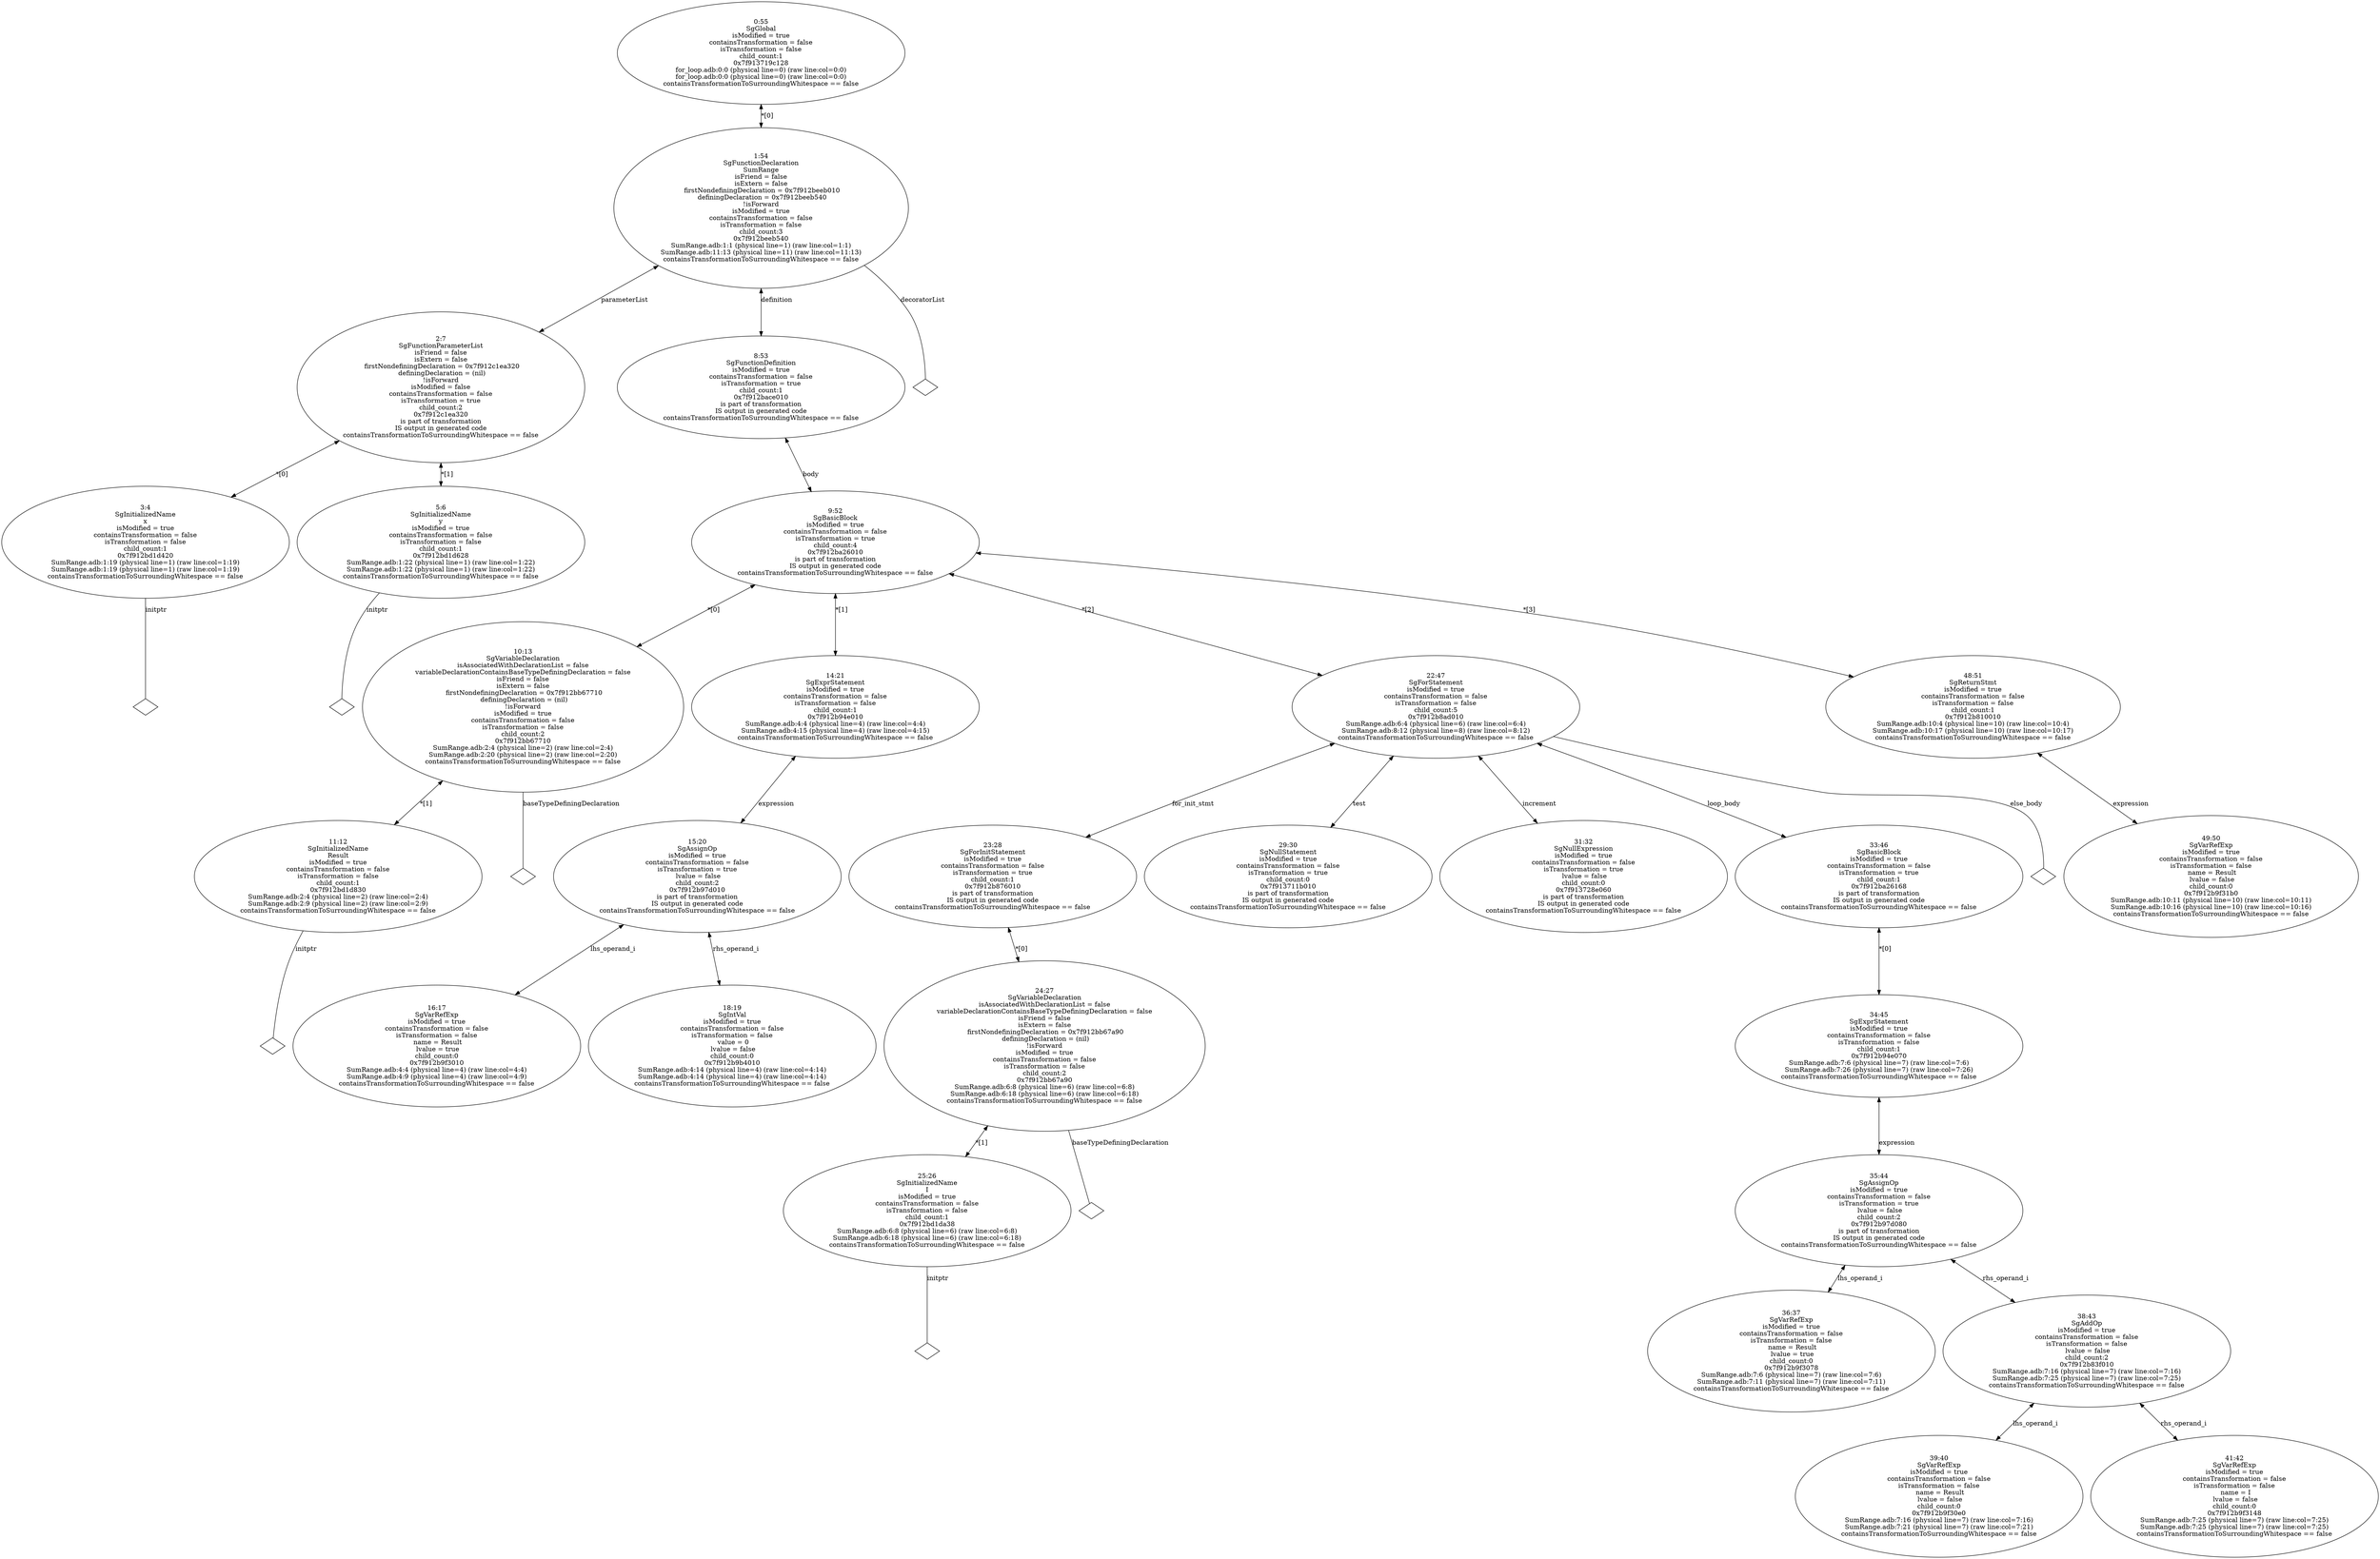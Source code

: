 digraph "G./for_loop_rose.dot" {
"0x7f912bd1d420"[label="3:4\nSgInitializedName\nx\nisModified = true\ncontainsTransformation = false\nisTransformation = false\nchild_count:1\n0x7f912bd1d420\nSumRange.adb:1:19 (physical line=1) (raw line:col=1:19)\nSumRange.adb:1:19 (physical line=1) (raw line:col=1:19)\ncontainsTransformationToSurroundingWhitespace == false\n" ];
"0x7f912bd1d420" -> "0x7f912bd1d420__initptr__null"[label="initptr" dir=none ];
"0x7f912bd1d420__initptr__null"[label="" shape=diamond ];
"0x7f912bd1d628"[label="5:6\nSgInitializedName\ny\nisModified = true\ncontainsTransformation = false\nisTransformation = false\nchild_count:1\n0x7f912bd1d628\nSumRange.adb:1:22 (physical line=1) (raw line:col=1:22)\nSumRange.adb:1:22 (physical line=1) (raw line:col=1:22)\ncontainsTransformationToSurroundingWhitespace == false\n" ];
"0x7f912bd1d628" -> "0x7f912bd1d628__initptr__null"[label="initptr" dir=none ];
"0x7f912bd1d628__initptr__null"[label="" shape=diamond ];
"0x7f912c1ea320"[label="2:7\nSgFunctionParameterList\n isFriend = false \n isExtern = false \n firstNondefiningDeclaration = 0x7f912c1ea320\n definingDeclaration = (nil)\n!isForward\nisModified = false\ncontainsTransformation = false\nisTransformation = true\nchild_count:2\n0x7f912c1ea320\nis part of transformation\nIS output in generated code\ncontainsTransformationToSurroundingWhitespace == false\n" ];
"0x7f912c1ea320" -> "0x7f912bd1d420"[label="*[0]" dir=both ];
"0x7f912c1ea320" -> "0x7f912bd1d628"[label="*[1]" dir=both ];
"0x7f912bd1d830"[label="11:12\nSgInitializedName\nResult\nisModified = true\ncontainsTransformation = false\nisTransformation = false\nchild_count:1\n0x7f912bd1d830\nSumRange.adb:2:4 (physical line=2) (raw line:col=2:4)\nSumRange.adb:2:9 (physical line=2) (raw line:col=2:9)\ncontainsTransformationToSurroundingWhitespace == false\n" ];
"0x7f912bd1d830" -> "0x7f912bd1d830__initptr__null"[label="initptr" dir=none ];
"0x7f912bd1d830__initptr__null"[label="" shape=diamond ];
"0x7f912bb67710"[label="10:13\nSgVariableDeclaration\n isAssociatedWithDeclarationList = false \n variableDeclarationContainsBaseTypeDefiningDeclaration = false \n isFriend = false \n isExtern = false \n firstNondefiningDeclaration = 0x7f912bb67710\n definingDeclaration = (nil)\n!isForward\nisModified = true\ncontainsTransformation = false\nisTransformation = false\nchild_count:2\n0x7f912bb67710\nSumRange.adb:2:4 (physical line=2) (raw line:col=2:4)\nSumRange.adb:2:20 (physical line=2) (raw line:col=2:20)\ncontainsTransformationToSurroundingWhitespace == false\n" ];
"0x7f912bb67710" -> "0x7f912bb67710__baseTypeDefiningDeclaration__null"[label="baseTypeDefiningDeclaration" dir=none ];
"0x7f912bb67710__baseTypeDefiningDeclaration__null"[label="" shape=diamond ];
"0x7f912bb67710" -> "0x7f912bd1d830"[label="*[1]" dir=both ];
"0x7f912b9f3010"[label="16:17\nSgVarRefExp\nisModified = true\ncontainsTransformation = false\nisTransformation = false\n name = Result\n lvalue = true\nchild_count:0\n0x7f912b9f3010\nSumRange.adb:4:4 (physical line=4) (raw line:col=4:4)\nSumRange.adb:4:9 (physical line=4) (raw line:col=4:9)\ncontainsTransformationToSurroundingWhitespace == false\n" ];
"0x7f912b9b4010"[label="18:19\nSgIntVal\nisModified = true\ncontainsTransformation = false\nisTransformation = false\n value = 0\n lvalue = false\nchild_count:0\n0x7f912b9b4010\nSumRange.adb:4:14 (physical line=4) (raw line:col=4:14)\nSumRange.adb:4:14 (physical line=4) (raw line:col=4:14)\ncontainsTransformationToSurroundingWhitespace == false\n" ];
"0x7f912b97d010"[label="15:20\nSgAssignOp\nisModified = true\ncontainsTransformation = false\nisTransformation = true\n lvalue = false\nchild_count:2\n0x7f912b97d010\nis part of transformation\nIS output in generated code\ncontainsTransformationToSurroundingWhitespace == false\n" ];
"0x7f912b97d010" -> "0x7f912b9f3010"[label="lhs_operand_i" dir=both ];
"0x7f912b97d010" -> "0x7f912b9b4010"[label="rhs_operand_i" dir=both ];
"0x7f912b94e010"[label="14:21\nSgExprStatement\nisModified = true\ncontainsTransformation = false\nisTransformation = false\nchild_count:1\n0x7f912b94e010\nSumRange.adb:4:4 (physical line=4) (raw line:col=4:4)\nSumRange.adb:4:15 (physical line=4) (raw line:col=4:15)\ncontainsTransformationToSurroundingWhitespace == false\n" ];
"0x7f912b94e010" -> "0x7f912b97d010"[label="expression" dir=both ];
"0x7f912bd1da38"[label="25:26\nSgInitializedName\nI\nisModified = true\ncontainsTransformation = false\nisTransformation = false\nchild_count:1\n0x7f912bd1da38\nSumRange.adb:6:8 (physical line=6) (raw line:col=6:8)\nSumRange.adb:6:18 (physical line=6) (raw line:col=6:18)\ncontainsTransformationToSurroundingWhitespace == false\n" ];
"0x7f912bd1da38" -> "0x7f912bd1da38__initptr__null"[label="initptr" dir=none ];
"0x7f912bd1da38__initptr__null"[label="" shape=diamond ];
"0x7f912bb67a90"[label="24:27\nSgVariableDeclaration\n isAssociatedWithDeclarationList = false \n variableDeclarationContainsBaseTypeDefiningDeclaration = false \n isFriend = false \n isExtern = false \n firstNondefiningDeclaration = 0x7f912bb67a90\n definingDeclaration = (nil)\n!isForward\nisModified = true\ncontainsTransformation = false\nisTransformation = false\nchild_count:2\n0x7f912bb67a90\nSumRange.adb:6:8 (physical line=6) (raw line:col=6:8)\nSumRange.adb:6:18 (physical line=6) (raw line:col=6:18)\ncontainsTransformationToSurroundingWhitespace == false\n" ];
"0x7f912bb67a90" -> "0x7f912bb67a90__baseTypeDefiningDeclaration__null"[label="baseTypeDefiningDeclaration" dir=none ];
"0x7f912bb67a90__baseTypeDefiningDeclaration__null"[label="" shape=diamond ];
"0x7f912bb67a90" -> "0x7f912bd1da38"[label="*[1]" dir=both ];
"0x7f912b876010"[label="23:28\nSgForInitStatement\nisModified = true\ncontainsTransformation = false\nisTransformation = true\nchild_count:1\n0x7f912b876010\nis part of transformation\nIS output in generated code\ncontainsTransformationToSurroundingWhitespace == false\n" ];
"0x7f912b876010" -> "0x7f912bb67a90"[label="*[0]" dir=both ];
"0x7f913711b010"[label="29:30\nSgNullStatement\nisModified = true\ncontainsTransformation = false\nisTransformation = true\nchild_count:0\n0x7f913711b010\nis part of transformation\nIS output in generated code\ncontainsTransformationToSurroundingWhitespace == false\n" ];
"0x7f913728e060"[label="31:32\nSgNullExpression\nisModified = true\ncontainsTransformation = false\nisTransformation = true\n lvalue = false\nchild_count:0\n0x7f913728e060\nis part of transformation\nIS output in generated code\ncontainsTransformationToSurroundingWhitespace == false\n" ];
"0x7f912b9f3078"[label="36:37\nSgVarRefExp\nisModified = true\ncontainsTransformation = false\nisTransformation = false\n name = Result\n lvalue = true\nchild_count:0\n0x7f912b9f3078\nSumRange.adb:7:6 (physical line=7) (raw line:col=7:6)\nSumRange.adb:7:11 (physical line=7) (raw line:col=7:11)\ncontainsTransformationToSurroundingWhitespace == false\n" ];
"0x7f912b9f30e0"[label="39:40\nSgVarRefExp\nisModified = true\ncontainsTransformation = false\nisTransformation = false\n name = Result\n lvalue = false\nchild_count:0\n0x7f912b9f30e0\nSumRange.adb:7:16 (physical line=7) (raw line:col=7:16)\nSumRange.adb:7:21 (physical line=7) (raw line:col=7:21)\ncontainsTransformationToSurroundingWhitespace == false\n" ];
"0x7f912b9f3148"[label="41:42\nSgVarRefExp\nisModified = true\ncontainsTransformation = false\nisTransformation = false\n name = I\n lvalue = false\nchild_count:0\n0x7f912b9f3148\nSumRange.adb:7:25 (physical line=7) (raw line:col=7:25)\nSumRange.adb:7:25 (physical line=7) (raw line:col=7:25)\ncontainsTransformationToSurroundingWhitespace == false\n" ];
"0x7f912b83f010"[label="38:43\nSgAddOp\nisModified = true\ncontainsTransformation = false\nisTransformation = false\n lvalue = false\nchild_count:2\n0x7f912b83f010\nSumRange.adb:7:16 (physical line=7) (raw line:col=7:16)\nSumRange.adb:7:25 (physical line=7) (raw line:col=7:25)\ncontainsTransformationToSurroundingWhitespace == false\n" ];
"0x7f912b83f010" -> "0x7f912b9f30e0"[label="lhs_operand_i" dir=both ];
"0x7f912b83f010" -> "0x7f912b9f3148"[label="rhs_operand_i" dir=both ];
"0x7f912b97d080"[label="35:44\nSgAssignOp\nisModified = true\ncontainsTransformation = false\nisTransformation = true\n lvalue = false\nchild_count:2\n0x7f912b97d080\nis part of transformation\nIS output in generated code\ncontainsTransformationToSurroundingWhitespace == false\n" ];
"0x7f912b97d080" -> "0x7f912b9f3078"[label="lhs_operand_i" dir=both ];
"0x7f912b97d080" -> "0x7f912b83f010"[label="rhs_operand_i" dir=both ];
"0x7f912b94e070"[label="34:45\nSgExprStatement\nisModified = true\ncontainsTransformation = false\nisTransformation = false\nchild_count:1\n0x7f912b94e070\nSumRange.adb:7:6 (physical line=7) (raw line:col=7:6)\nSumRange.adb:7:26 (physical line=7) (raw line:col=7:26)\ncontainsTransformationToSurroundingWhitespace == false\n" ];
"0x7f912b94e070" -> "0x7f912b97d080"[label="expression" dir=both ];
"0x7f912ba26168"[label="33:46\nSgBasicBlock\nisModified = true\ncontainsTransformation = false\nisTransformation = true\nchild_count:1\n0x7f912ba26168\nis part of transformation\nIS output in generated code\ncontainsTransformationToSurroundingWhitespace == false\n" ];
"0x7f912ba26168" -> "0x7f912b94e070"[label="*[0]" dir=both ];
"0x7f912b8ad010"[label="22:47\nSgForStatement\nisModified = true\ncontainsTransformation = false\nisTransformation = false\nchild_count:5\n0x7f912b8ad010\nSumRange.adb:6:4 (physical line=6) (raw line:col=6:4)\nSumRange.adb:8:12 (physical line=8) (raw line:col=8:12)\ncontainsTransformationToSurroundingWhitespace == false\n" ];
"0x7f912b8ad010" -> "0x7f912b876010"[label="for_init_stmt" dir=both ];
"0x7f912b8ad010" -> "0x7f913711b010"[label="test" dir=both ];
"0x7f912b8ad010" -> "0x7f913728e060"[label="increment" dir=both ];
"0x7f912b8ad010" -> "0x7f912ba26168"[label="loop_body" dir=both ];
"0x7f912b8ad010" -> "0x7f912b8ad010__else_body__null"[label="else_body" dir=none ];
"0x7f912b8ad010__else_body__null"[label="" shape=diamond ];
"0x7f912b9f31b0"[label="49:50\nSgVarRefExp\nisModified = true\ncontainsTransformation = false\nisTransformation = false\n name = Result\n lvalue = false\nchild_count:0\n0x7f912b9f31b0\nSumRange.adb:10:11 (physical line=10) (raw line:col=10:11)\nSumRange.adb:10:16 (physical line=10) (raw line:col=10:16)\ncontainsTransformationToSurroundingWhitespace == false\n" ];
"0x7f912b810010"[label="48:51\nSgReturnStmt\nisModified = true\ncontainsTransformation = false\nisTransformation = false\nchild_count:1\n0x7f912b810010\nSumRange.adb:10:4 (physical line=10) (raw line:col=10:4)\nSumRange.adb:10:17 (physical line=10) (raw line:col=10:17)\ncontainsTransformationToSurroundingWhitespace == false\n" ];
"0x7f912b810010" -> "0x7f912b9f31b0"[label="expression" dir=both ];
"0x7f912ba26010"[label="9:52\nSgBasicBlock\nisModified = true\ncontainsTransformation = false\nisTransformation = true\nchild_count:4\n0x7f912ba26010\nis part of transformation\nIS output in generated code\ncontainsTransformationToSurroundingWhitespace == false\n" ];
"0x7f912ba26010" -> "0x7f912bb67710"[label="*[0]" dir=both ];
"0x7f912ba26010" -> "0x7f912b94e010"[label="*[1]" dir=both ];
"0x7f912ba26010" -> "0x7f912b8ad010"[label="*[2]" dir=both ];
"0x7f912ba26010" -> "0x7f912b810010"[label="*[3]" dir=both ];
"0x7f912bace010"[label="8:53\nSgFunctionDefinition\nisModified = true\ncontainsTransformation = false\nisTransformation = true\nchild_count:1\n0x7f912bace010\nis part of transformation\nIS output in generated code\ncontainsTransformationToSurroundingWhitespace == false\n" ];
"0x7f912bace010" -> "0x7f912ba26010"[label="body" dir=both ];
"0x7f912beeb540"[label="1:54\nSgFunctionDeclaration\nSumRange\n isFriend = false \n isExtern = false \n firstNondefiningDeclaration = 0x7f912beeb010\n definingDeclaration = 0x7f912beeb540\n!isForward\nisModified = true\ncontainsTransformation = false\nisTransformation = false\nchild_count:3\n0x7f912beeb540\nSumRange.adb:1:1 (physical line=1) (raw line:col=1:1)\nSumRange.adb:11:13 (physical line=11) (raw line:col=11:13)\ncontainsTransformationToSurroundingWhitespace == false\n" ];
"0x7f912beeb540" -> "0x7f912c1ea320"[label="parameterList" dir=both ];
"0x7f912beeb540" -> "0x7f912beeb540__decoratorList__null"[label="decoratorList" dir=none ];
"0x7f912beeb540__decoratorList__null"[label="" shape=diamond ];
"0x7f912beeb540" -> "0x7f912bace010"[label="definition" dir=both ];
"0x7f913719c128"[label="0:55\nSgGlobal\nisModified = true\ncontainsTransformation = false\nisTransformation = false\nchild_count:1\n0x7f913719c128\nfor_loop.adb:0:0 (physical line=0) (raw line:col=0:0)\nfor_loop.adb:0:0 (physical line=0) (raw line:col=0:0)\ncontainsTransformationToSurroundingWhitespace == false\n" ];
"0x7f913719c128" -> "0x7f912beeb540"[label="*[0]" dir=both ];
}

